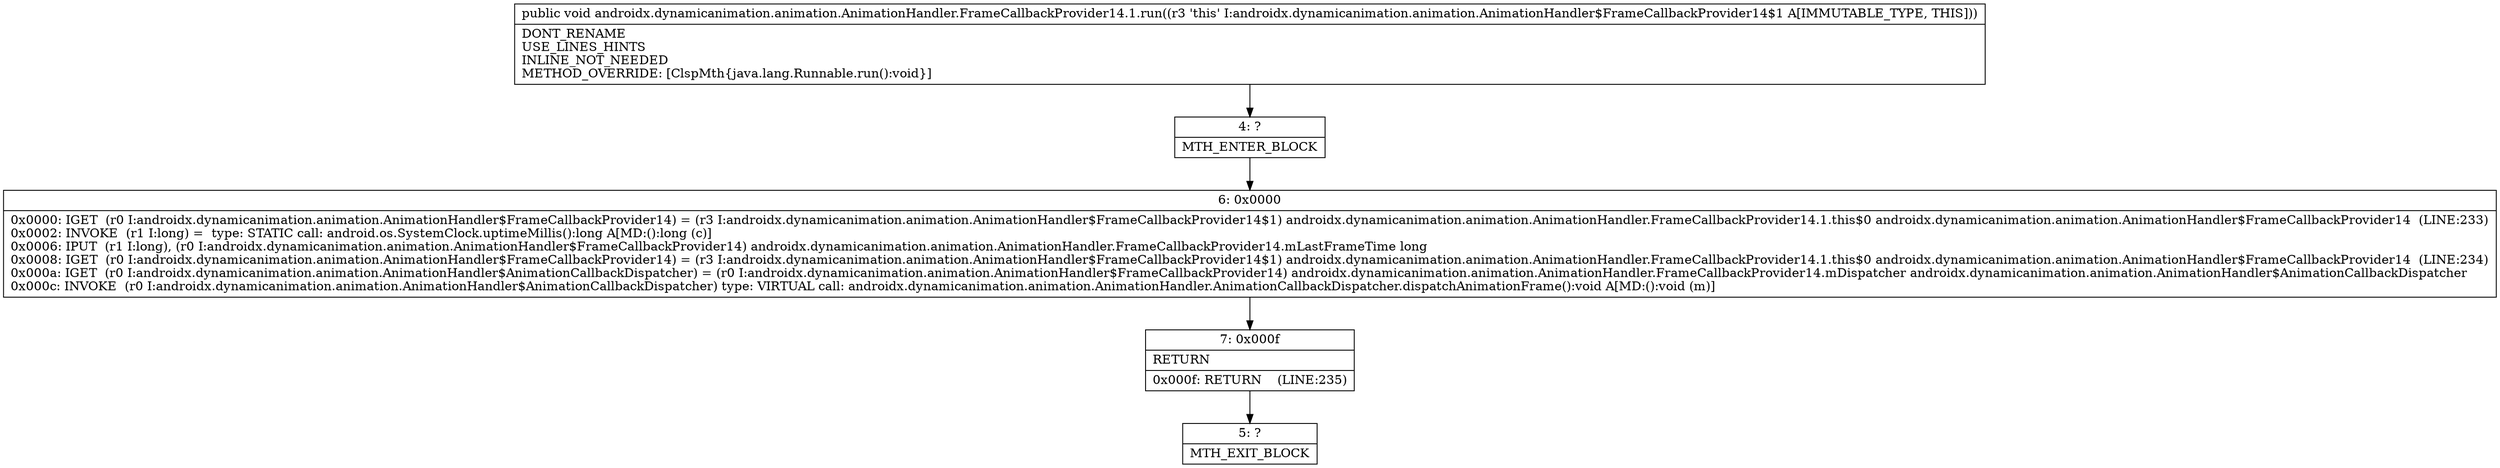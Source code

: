 digraph "CFG forandroidx.dynamicanimation.animation.AnimationHandler.FrameCallbackProvider14.1.run()V" {
Node_4 [shape=record,label="{4\:\ ?|MTH_ENTER_BLOCK\l}"];
Node_6 [shape=record,label="{6\:\ 0x0000|0x0000: IGET  (r0 I:androidx.dynamicanimation.animation.AnimationHandler$FrameCallbackProvider14) = (r3 I:androidx.dynamicanimation.animation.AnimationHandler$FrameCallbackProvider14$1) androidx.dynamicanimation.animation.AnimationHandler.FrameCallbackProvider14.1.this$0 androidx.dynamicanimation.animation.AnimationHandler$FrameCallbackProvider14  (LINE:233)\l0x0002: INVOKE  (r1 I:long) =  type: STATIC call: android.os.SystemClock.uptimeMillis():long A[MD:():long (c)]\l0x0006: IPUT  (r1 I:long), (r0 I:androidx.dynamicanimation.animation.AnimationHandler$FrameCallbackProvider14) androidx.dynamicanimation.animation.AnimationHandler.FrameCallbackProvider14.mLastFrameTime long \l0x0008: IGET  (r0 I:androidx.dynamicanimation.animation.AnimationHandler$FrameCallbackProvider14) = (r3 I:androidx.dynamicanimation.animation.AnimationHandler$FrameCallbackProvider14$1) androidx.dynamicanimation.animation.AnimationHandler.FrameCallbackProvider14.1.this$0 androidx.dynamicanimation.animation.AnimationHandler$FrameCallbackProvider14  (LINE:234)\l0x000a: IGET  (r0 I:androidx.dynamicanimation.animation.AnimationHandler$AnimationCallbackDispatcher) = (r0 I:androidx.dynamicanimation.animation.AnimationHandler$FrameCallbackProvider14) androidx.dynamicanimation.animation.AnimationHandler.FrameCallbackProvider14.mDispatcher androidx.dynamicanimation.animation.AnimationHandler$AnimationCallbackDispatcher \l0x000c: INVOKE  (r0 I:androidx.dynamicanimation.animation.AnimationHandler$AnimationCallbackDispatcher) type: VIRTUAL call: androidx.dynamicanimation.animation.AnimationHandler.AnimationCallbackDispatcher.dispatchAnimationFrame():void A[MD:():void (m)]\l}"];
Node_7 [shape=record,label="{7\:\ 0x000f|RETURN\l|0x000f: RETURN    (LINE:235)\l}"];
Node_5 [shape=record,label="{5\:\ ?|MTH_EXIT_BLOCK\l}"];
MethodNode[shape=record,label="{public void androidx.dynamicanimation.animation.AnimationHandler.FrameCallbackProvider14.1.run((r3 'this' I:androidx.dynamicanimation.animation.AnimationHandler$FrameCallbackProvider14$1 A[IMMUTABLE_TYPE, THIS]))  | DONT_RENAME\lUSE_LINES_HINTS\lINLINE_NOT_NEEDED\lMETHOD_OVERRIDE: [ClspMth\{java.lang.Runnable.run():void\}]\l}"];
MethodNode -> Node_4;Node_4 -> Node_6;
Node_6 -> Node_7;
Node_7 -> Node_5;
}

